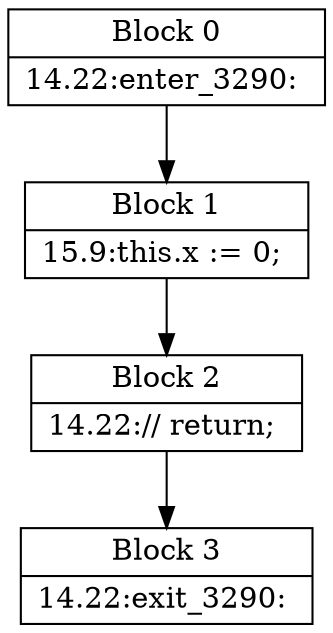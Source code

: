 digraph G {
   node [shape=record];
B0[label="{Block 0|14.22:enter_3290: \n}"];
B1[label="{Block 1|15.9:this.x := 0; \n}"];
B2[label="{Block 2|14.22:// return; \n}"];
B3[label="{Block 3|14.22:exit_3290: \n}"];
B0 -> B1;
B1 -> B2;
B2 -> B3;
}
